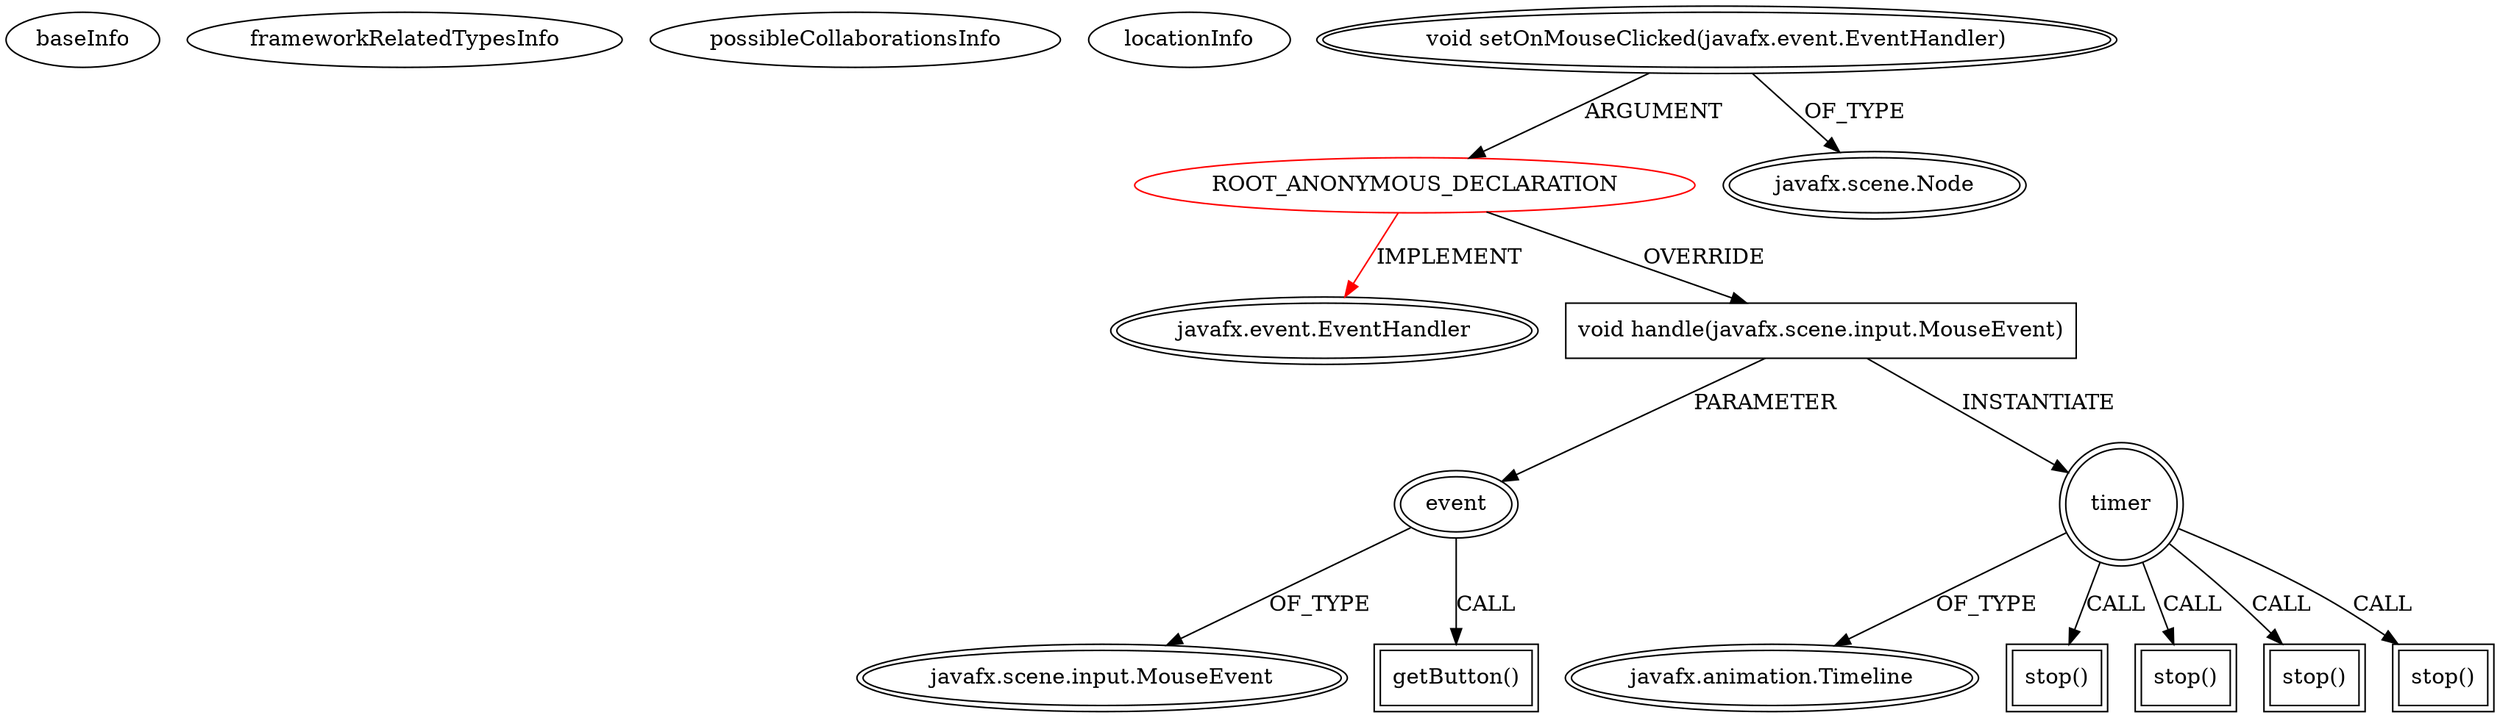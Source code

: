 digraph {
baseInfo[graphId=2274,category="extension_graph",isAnonymous=true,possibleRelation=false]
frameworkRelatedTypesInfo[0="javafx.event.EventHandler"]
possibleCollaborationsInfo[]
locationInfo[projectName="chiggy88-proj-lol-2014",filePath="/chiggy88-proj-lol-2014/proj-lol-2014-master/src/main/java/ch/chiggy/development/leaguetimer/service/MonsterFactory.java",contextSignature="javafx.scene.layout.AnchorPane createWard(Ward)",graphId="2274"]
0[label="ROOT_ANONYMOUS_DECLARATION",vertexType="ROOT_ANONYMOUS_DECLARATION",isFrameworkType=false,color=red]
1[label="javafx.event.EventHandler",vertexType="FRAMEWORK_INTERFACE_TYPE",isFrameworkType=true,peripheries=2]
2[label="void setOnMouseClicked(javafx.event.EventHandler)",vertexType="OUTSIDE_CALL",isFrameworkType=true,peripheries=2]
3[label="javafx.scene.Node",vertexType="FRAMEWORK_CLASS_TYPE",isFrameworkType=true,peripheries=2]
4[label="void handle(javafx.scene.input.MouseEvent)",vertexType="OVERRIDING_METHOD_DECLARATION",isFrameworkType=false,shape=box]
5[label="event",vertexType="PARAMETER_DECLARATION",isFrameworkType=true,peripheries=2]
6[label="javafx.scene.input.MouseEvent",vertexType="FRAMEWORK_CLASS_TYPE",isFrameworkType=true,peripheries=2]
8[label="getButton()",vertexType="INSIDE_CALL",isFrameworkType=true,peripheries=2,shape=box]
9[label="timer",vertexType="VARIABLE_EXPRESION",isFrameworkType=true,peripheries=2,shape=circle]
11[label="javafx.animation.Timeline",vertexType="FRAMEWORK_CLASS_TYPE",isFrameworkType=true,peripheries=2]
10[label="stop()",vertexType="INSIDE_CALL",isFrameworkType=true,peripheries=2,shape=box]
13[label="stop()",vertexType="INSIDE_CALL",isFrameworkType=true,peripheries=2,shape=box]
15[label="stop()",vertexType="INSIDE_CALL",isFrameworkType=true,peripheries=2,shape=box]
17[label="stop()",vertexType="INSIDE_CALL",isFrameworkType=true,peripheries=2,shape=box]
0->1[label="IMPLEMENT",color=red]
2->0[label="ARGUMENT"]
2->3[label="OF_TYPE"]
0->4[label="OVERRIDE"]
5->6[label="OF_TYPE"]
4->5[label="PARAMETER"]
5->8[label="CALL"]
4->9[label="INSTANTIATE"]
9->11[label="OF_TYPE"]
9->10[label="CALL"]
9->13[label="CALL"]
9->15[label="CALL"]
9->17[label="CALL"]
}
